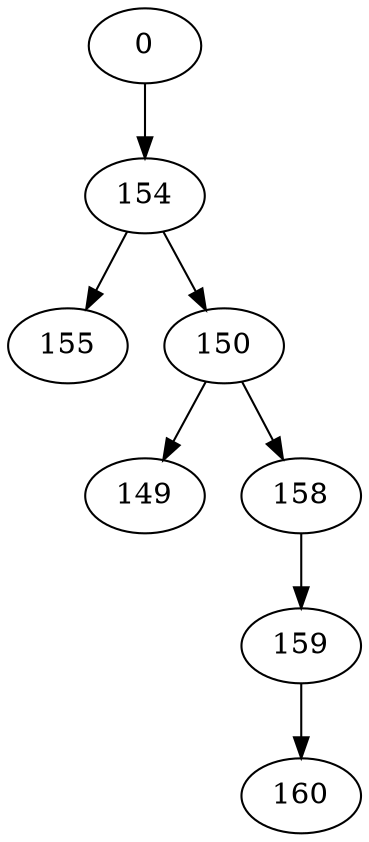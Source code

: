 digraph tree {
0 [label=0];
18 [label=154];
28 [label=155];
30 [label=150];
35 [label=149];
58 [label=158];
32 [label=159];
57 [label=160];
0->18;
18->28;
18->30;
30->35;
30->58;
58->32;
32->57;
}
